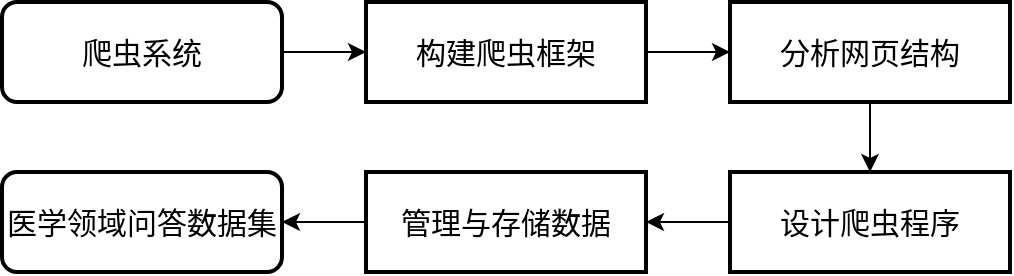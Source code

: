 <mxfile version="21.3.5" type="github">
  <diagram name="第 1 页" id="C-qv52xKiN5NOCZjkVcx">
    <mxGraphModel dx="1244" dy="566" grid="1" gridSize="10" guides="1" tooltips="1" connect="1" arrows="1" fold="1" page="1" pageScale="1" pageWidth="1169" pageHeight="827" math="0" shadow="0">
      <root>
        <mxCell id="0" />
        <mxCell id="1" parent="0" />
        <mxCell id="QM7McfEDCeYeJ3cg85xL-19" style="edgeStyle=orthogonalEdgeStyle;rounded=0;orthogonalLoop=1;jettySize=auto;html=1;exitX=1;exitY=0.5;exitDx=0;exitDy=0;entryX=0;entryY=0.5;entryDx=0;entryDy=0;" edge="1" parent="1" source="QM7McfEDCeYeJ3cg85xL-2" target="QM7McfEDCeYeJ3cg85xL-4">
          <mxGeometry relative="1" as="geometry" />
        </mxCell>
        <mxCell id="QM7McfEDCeYeJ3cg85xL-2" value="&lt;font style=&quot;font-size: 15px;&quot;&gt;爬虫系统&lt;/font&gt;" style="rounded=1;whiteSpace=wrap;html=1;strokeWidth=2;fillStyle=auto;gradientColor=none;absoluteArcSize=0;perimeterSpacing=0;glass=0;" vertex="1" parent="1">
          <mxGeometry x="370" y="370" width="140" height="50" as="geometry" />
        </mxCell>
        <mxCell id="QM7McfEDCeYeJ3cg85xL-20" style="edgeStyle=orthogonalEdgeStyle;rounded=0;orthogonalLoop=1;jettySize=auto;html=1;exitX=1;exitY=0.5;exitDx=0;exitDy=0;entryX=0;entryY=0.5;entryDx=0;entryDy=0;" edge="1" parent="1" source="QM7McfEDCeYeJ3cg85xL-4" target="QM7McfEDCeYeJ3cg85xL-5">
          <mxGeometry relative="1" as="geometry" />
        </mxCell>
        <mxCell id="QM7McfEDCeYeJ3cg85xL-4" value="&lt;font style=&quot;font-size: 15px;&quot;&gt;构建爬虫框架&lt;/font&gt;" style="rounded=0;whiteSpace=wrap;html=1;strokeWidth=2;" vertex="1" parent="1">
          <mxGeometry x="552" y="370" width="140" height="50" as="geometry" />
        </mxCell>
        <mxCell id="QM7McfEDCeYeJ3cg85xL-24" style="edgeStyle=orthogonalEdgeStyle;rounded=0;orthogonalLoop=1;jettySize=auto;html=1;exitX=0.5;exitY=1;exitDx=0;exitDy=0;entryX=0.5;entryY=0;entryDx=0;entryDy=0;" edge="1" parent="1" source="QM7McfEDCeYeJ3cg85xL-5" target="QM7McfEDCeYeJ3cg85xL-7">
          <mxGeometry relative="1" as="geometry" />
        </mxCell>
        <mxCell id="QM7McfEDCeYeJ3cg85xL-5" value="&lt;span style=&quot;font-size: 15px;&quot;&gt;分析网页结构&lt;/span&gt;" style="rounded=0;whiteSpace=wrap;html=1;strokeWidth=2;" vertex="1" parent="1">
          <mxGeometry x="734" y="370" width="140" height="50" as="geometry" />
        </mxCell>
        <mxCell id="QM7McfEDCeYeJ3cg85xL-25" style="edgeStyle=orthogonalEdgeStyle;rounded=0;orthogonalLoop=1;jettySize=auto;html=1;exitX=0;exitY=0.5;exitDx=0;exitDy=0;entryX=1;entryY=0.5;entryDx=0;entryDy=0;" edge="1" parent="1" source="QM7McfEDCeYeJ3cg85xL-7" target="QM7McfEDCeYeJ3cg85xL-10">
          <mxGeometry relative="1" as="geometry" />
        </mxCell>
        <mxCell id="QM7McfEDCeYeJ3cg85xL-7" value="&lt;span style=&quot;font-size: 15px;&quot;&gt;设计爬虫程序&lt;/span&gt;" style="rounded=0;whiteSpace=wrap;html=1;strokeWidth=2;" vertex="1" parent="1">
          <mxGeometry x="734" y="455" width="140" height="50" as="geometry" />
        </mxCell>
        <mxCell id="QM7McfEDCeYeJ3cg85xL-26" style="edgeStyle=orthogonalEdgeStyle;rounded=0;orthogonalLoop=1;jettySize=auto;html=1;exitX=0;exitY=0.5;exitDx=0;exitDy=0;entryX=1;entryY=0.5;entryDx=0;entryDy=0;" edge="1" parent="1" source="QM7McfEDCeYeJ3cg85xL-10" target="QM7McfEDCeYeJ3cg85xL-17">
          <mxGeometry relative="1" as="geometry" />
        </mxCell>
        <mxCell id="QM7McfEDCeYeJ3cg85xL-10" value="&lt;span style=&quot;font-size: 15px;&quot;&gt;管理与存储数据&lt;/span&gt;" style="rounded=0;whiteSpace=wrap;html=1;strokeWidth=2;" vertex="1" parent="1">
          <mxGeometry x="552" y="455" width="140" height="50" as="geometry" />
        </mxCell>
        <mxCell id="QM7McfEDCeYeJ3cg85xL-17" value="&lt;span style=&quot;font-size: 15px;&quot;&gt;医学领域问答数据集&lt;/span&gt;" style="rounded=1;whiteSpace=wrap;html=1;strokeWidth=2;fillStyle=auto;gradientColor=none;absoluteArcSize=0;perimeterSpacing=0;glass=0;" vertex="1" parent="1">
          <mxGeometry x="370" y="455" width="140" height="50" as="geometry" />
        </mxCell>
      </root>
    </mxGraphModel>
  </diagram>
</mxfile>

